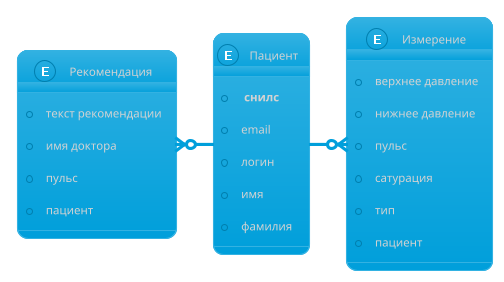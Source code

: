 @startuml
!theme bluegray
'title "структура хранения данных"
skinparam backgroundColor #

skinparam svgLinkTarget _parent

entity "Пациент" as user {
    * ** снилс **
    * email
    * логин
    * имя
    * фамилия
}

entity "Измерение" as measurement {
    * верхнее давление
    * нижнее давление
    * пульс
    * сатурация
    * тип
    * пациент
}

entity "Рекомендация" as recomendation {
    * текст рекомендации
    * имя доктора
    * пульс
    * пациент
}

measurement }o-left- user
recomendation }o-right- user
@enduml